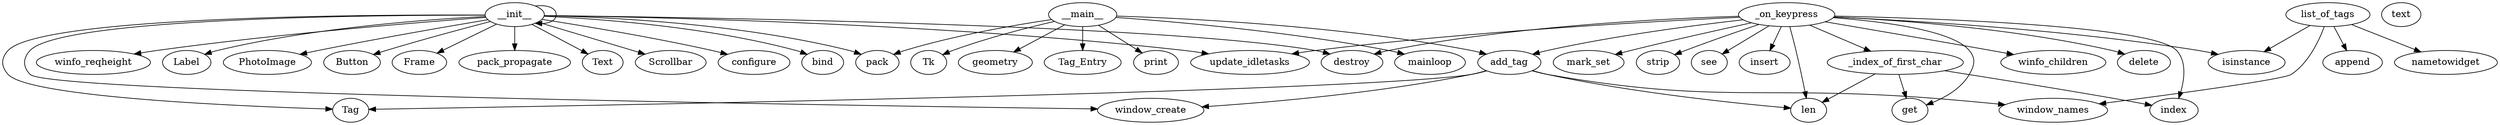 digraph  {
__init__;
pack;
Label;
PhotoImage;
Button;
text;
Frame;
pack_propagate;
Text;
Scrollbar;
configure;
bind;
Tag;
window_create;
update_idletasks;
winfo_reqheight;
destroy;
add_tag;
len;
window_names;
_index_of_first_char;
index;
get;
_on_keypress;
winfo_children;
isinstance;
delete;
mark_set;
strip;
see;
insert;
list_of_tags;
nametowidget;
append;
__main__;
Tk;
geometry;
Tag_Entry;
print;
mainloop;
__init__ -> __init__;
__init__ -> pack;
__init__ -> Label;
__init__ -> PhotoImage;
__init__ -> Button;
__init__ -> Frame;
__init__ -> pack_propagate;
__init__ -> Text;
__init__ -> Scrollbar;
__init__ -> configure;
__init__ -> bind;
__init__ -> Tag;
__init__ -> window_create;
__init__ -> update_idletasks;
__init__ -> winfo_reqheight;
__init__ -> destroy;
add_tag -> Tag;
add_tag -> window_create;
add_tag -> len;
add_tag -> window_names;
_index_of_first_char -> index;
_index_of_first_char -> len;
_index_of_first_char -> get;
_on_keypress -> index;
_on_keypress -> _index_of_first_char;
_on_keypress -> winfo_children;
_on_keypress -> isinstance;
_on_keypress -> destroy;
_on_keypress -> delete;
_on_keypress -> mark_set;
_on_keypress -> len;
_on_keypress -> get;
_on_keypress -> strip;
_on_keypress -> add_tag;
_on_keypress -> update_idletasks;
_on_keypress -> see;
_on_keypress -> insert;
list_of_tags -> window_names;
list_of_tags -> nametowidget;
list_of_tags -> isinstance;
list_of_tags -> append;
__main__ -> Tk;
__main__ -> geometry;
__main__ -> Tag_Entry;
__main__ -> pack;
__main__ -> add_tag;
__main__ -> print;
__main__ -> mainloop;
}
